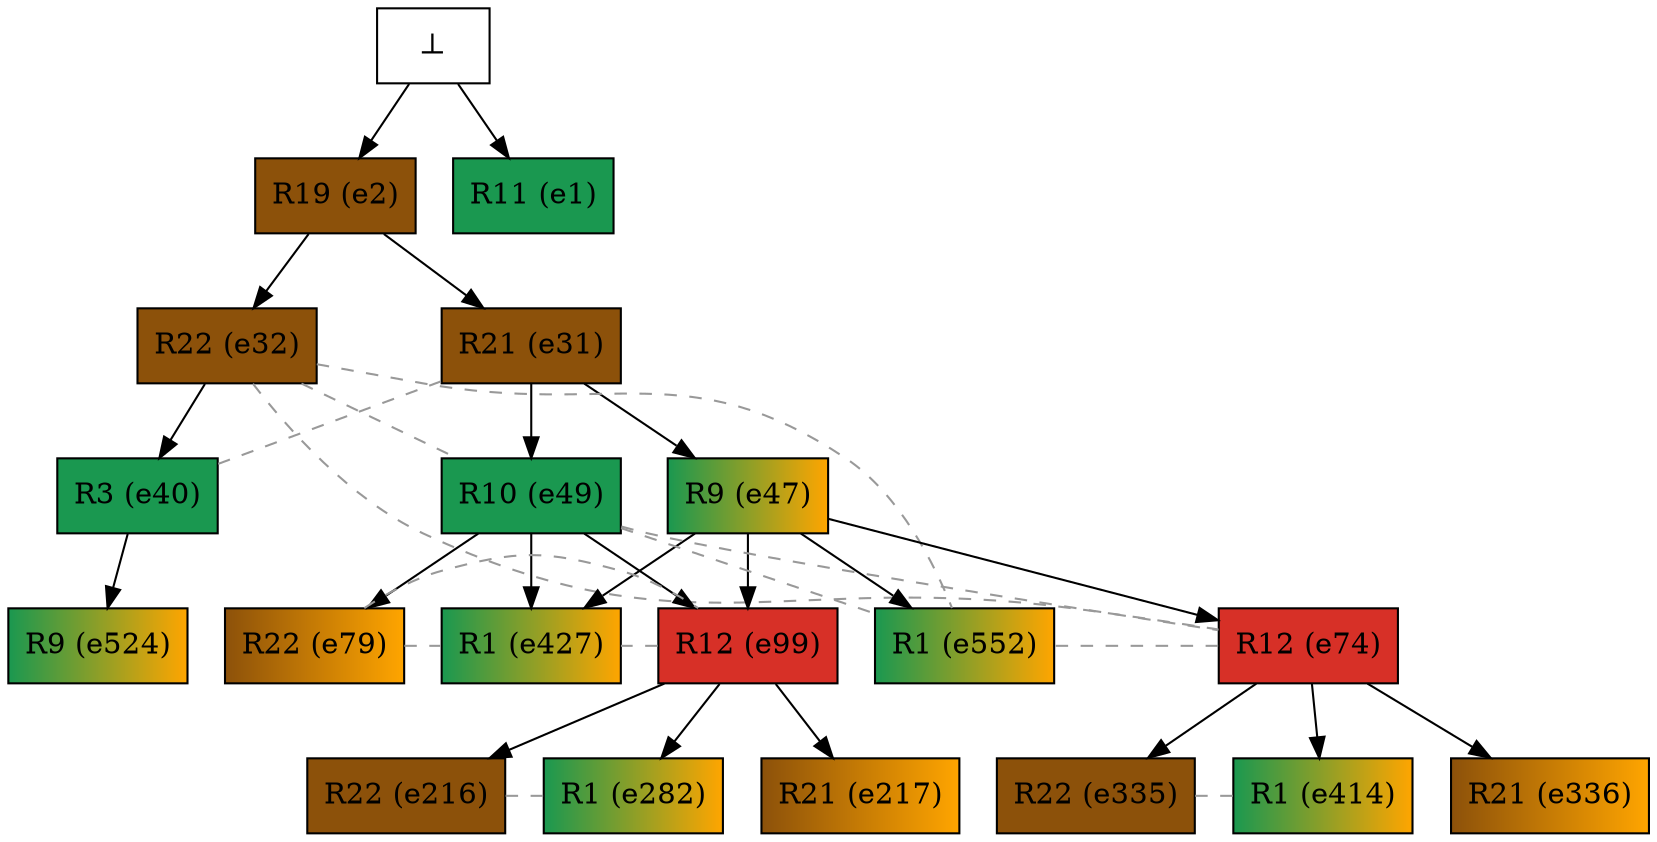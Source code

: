 digraph test {
  e2 -> e31;
  e2 -> e32;
  e32 -> e40;
  e31 -> e47;
  e31 -> e49;
  e47 -> e74;
  e49 -> e79;
  e47 -> e99;
  e49 -> e99;
  e99 -> e216;
  e99 -> e217;
  e99 -> e282;
  e74 -> e335;
  e74 -> e336;
  e74 -> e414;
  e47 -> e427;
  e49 -> e427;
  e40 -> e524;
  e47 -> e552;
  e0 -> e1;
  e0 -> e2;

//conflicts
  e31 -> e40 [arrowhead=none color=gray60 style=dashed constraint=false];
  e32 -> e49 [arrowhead=none color=gray60 style=dashed constraint=false];
  e32 -> e74 [arrowhead=none color=gray60 style=dashed constraint=false];
  e32 -> e552 [arrowhead=none color=gray60 style=dashed constraint=false];
  e49 -> e74 [arrowhead=none color=gray60 style=dashed constraint=false];
  e49 -> e552 [arrowhead=none color=gray60 style=dashed constraint=false];
  e74 -> e552 [arrowhead=none color=gray60 style=dashed constraint=false];
  e79 -> e99 [arrowhead=none color=gray60 style=dashed constraint=false];
  e79 -> e427 [arrowhead=none color=gray60 style=dashed constraint=false];
  e99 -> e427 [arrowhead=none color=gray60 style=dashed constraint=false];
  e216 -> e282 [arrowhead=none color=gray60 style=dashed constraint=false];
  e335 -> e414 [arrowhead=none color=gray60 style=dashed constraint=false];

  e1 [color="black" fillcolor="#1a9850:#1a9850" label="R11 (e1)" shape=box style=filled];
  e2 [color="black" fillcolor="#8c510a:#8c510a" label="R19 (e2)" shape=box style=filled];
  e31 [color="black" fillcolor="#8c510a:#8c510a" label="R21 (e31)" shape=box style=filled];
  e32 [color="black" fillcolor="#8c510a:#8c510a" label="R22 (e32)" shape=box style=filled];
  e40 [color="black" fillcolor="#1a9850:#1a9850" label="R3 (e40)" shape=box style=filled];
  e47 [color="black" fillcolor="#1a9850:orange" label="R9 (e47)" shape=box style=filled];
  e49 [color="black" fillcolor="#1a9850:#1a9850" label="R10 (e49)" shape=box style=filled];
  e74 [color="black" fillcolor="#d73027:#d73027" label="R12 (e74)" shape=box style=filled];
  e79 [color="black" fillcolor="#8c510a:orange" label="R22 (e79)" shape=box style=filled];
  e99 [color="black" fillcolor="#d73027:#d73027" label="R12 (e99)" shape=box style=filled];
  e216 [color="black" fillcolor="#8c510a:#8c510a" label="R22 (e216)" shape=box style=filled];
  e217 [color="black" fillcolor="#8c510a:orange" label="R21 (e217)" shape=box style=filled];
  e282 [color="black" fillcolor="#1a9850:orange" label="R1 (e282)" shape=box style=filled];
  e335 [color="black" fillcolor="#8c510a:#8c510a" label="R22 (e335)" shape=box style=filled];
  e336 [color="black" fillcolor="#8c510a:orange" label="R21 (e336)" shape=box style=filled];
  e414 [color="black" fillcolor="#1a9850:orange" label="R1 (e414)" shape=box style=filled];
  e427 [color="black" fillcolor="#1a9850:orange" label="R1 (e427)" shape=box style=filled];
  e524 [color="black" fillcolor="#1a9850:orange" label="R9 (e524)" shape=box style=filled];
  e552 [color="black" fillcolor="#1a9850:orange" label="R1 (e552)" shape=box style=filled];
  e0 [fillcolor="white" label="⊥" shape=box style=filled];
}
